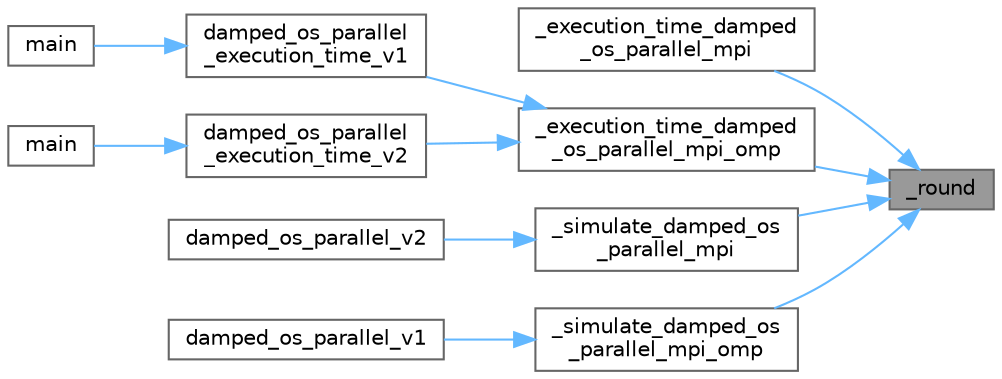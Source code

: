 digraph "_round"
{
 // LATEX_PDF_SIZE
  bgcolor="transparent";
  edge [fontname=Helvetica,fontsize=10,labelfontname=Helvetica,labelfontsize=10];
  node [fontname=Helvetica,fontsize=10,shape=box,height=0.2,width=0.4];
  rankdir="RL";
  Node1 [id="Node000001",label="_round",height=0.2,width=0.4,color="gray40", fillcolor="grey60", style="filled", fontcolor="black",tooltip=" "];
  Node1 -> Node2 [id="edge1_Node000001_Node000002",dir="back",color="steelblue1",style="solid",tooltip=" "];
  Node2 [id="Node000002",label="_execution_time_damped\l_os_parallel_mpi",height=0.2,width=0.4,color="grey40", fillcolor="white", style="filled",URL="$temp2_2oscpara_8c.html#abb33ce0b319f3a834cd52865d35dd00f",tooltip=" "];
  Node1 -> Node3 [id="edge2_Node000001_Node000003",dir="back",color="steelblue1",style="solid",tooltip=" "];
  Node3 [id="Node000003",label="_execution_time_damped\l_os_parallel_mpi_omp",height=0.2,width=0.4,color="grey40", fillcolor="white", style="filled",URL="$temp2_2oscpara_8c.html#ae1577f778d4a914ca4734649de9573e9",tooltip=" "];
  Node3 -> Node4 [id="edge3_Node000003_Node000004",dir="back",color="steelblue1",style="solid",tooltip=" "];
  Node4 [id="Node000004",label="damped_os_parallel\l_execution_time_v1",height=0.2,width=0.4,color="grey40", fillcolor="white", style="filled",URL="$temp_2physics_8c.html#a76903fd1ad47ad819e06adacaf31f338",tooltip=" "];
  Node4 -> Node5 [id="edge4_Node000004_Node000005",dir="back",color="steelblue1",style="solid",tooltip=" "];
  Node5 [id="Node000005",label="main",height=0.2,width=0.4,color="grey40", fillcolor="white", style="filled",URL="$_physics___l_i_b_2examples_2main_8c.html#a840291bc02cba5474a4cb46a9b9566fe",tooltip=" "];
  Node3 -> Node6 [id="edge5_Node000003_Node000006",dir="back",color="steelblue1",style="solid",tooltip=" "];
  Node6 [id="Node000006",label="damped_os_parallel\l_execution_time_v2",height=0.2,width=0.4,color="grey40", fillcolor="white", style="filled",URL="$temp_2physics_8c.html#af847804cd4269d53afe1f31dd8346989",tooltip=" "];
  Node6 -> Node7 [id="edge6_Node000006_Node000007",dir="back",color="steelblue1",style="solid",tooltip=" "];
  Node7 [id="Node000007",label="main",height=0.2,width=0.4,color="grey40", fillcolor="white", style="filled",URL="$test_2main_8c.html#ae66f6b31b5ad750f1fe042a706a4e3d4",tooltip=" "];
  Node1 -> Node8 [id="edge7_Node000001_Node000008",dir="back",color="steelblue1",style="solid",tooltip=" "];
  Node8 [id="Node000008",label="_simulate_damped_os\l_parallel_mpi",height=0.2,width=0.4,color="grey40", fillcolor="white", style="filled",URL="$temp2_2oscpara_8c.html#a51354b799f99896302b8655f2ca2383c",tooltip=" "];
  Node8 -> Node9 [id="edge8_Node000008_Node000009",dir="back",color="steelblue1",style="solid",tooltip=" "];
  Node9 [id="Node000009",label="damped_os_parallel_v2",height=0.2,width=0.4,color="grey40", fillcolor="white", style="filled",URL="$temp_2physics_8c.html#ae5db5c69d51d1f9d3cc7cf5c61652f4c",tooltip=" "];
  Node1 -> Node10 [id="edge9_Node000001_Node000010",dir="back",color="steelblue1",style="solid",tooltip=" "];
  Node10 [id="Node000010",label="_simulate_damped_os\l_parallel_mpi_omp",height=0.2,width=0.4,color="grey40", fillcolor="white", style="filled",URL="$temp2_2oscpara_8c.html#aec2d55f0a005fd7ddf337d47627fc162",tooltip=" "];
  Node10 -> Node11 [id="edge10_Node000010_Node000011",dir="back",color="steelblue1",style="solid",tooltip=" "];
  Node11 [id="Node000011",label="damped_os_parallel_v1",height=0.2,width=0.4,color="grey40", fillcolor="white", style="filled",URL="$temp_2physics_8c.html#a3ef8d062f421fa33a061264928663a32",tooltip=" "];
}
